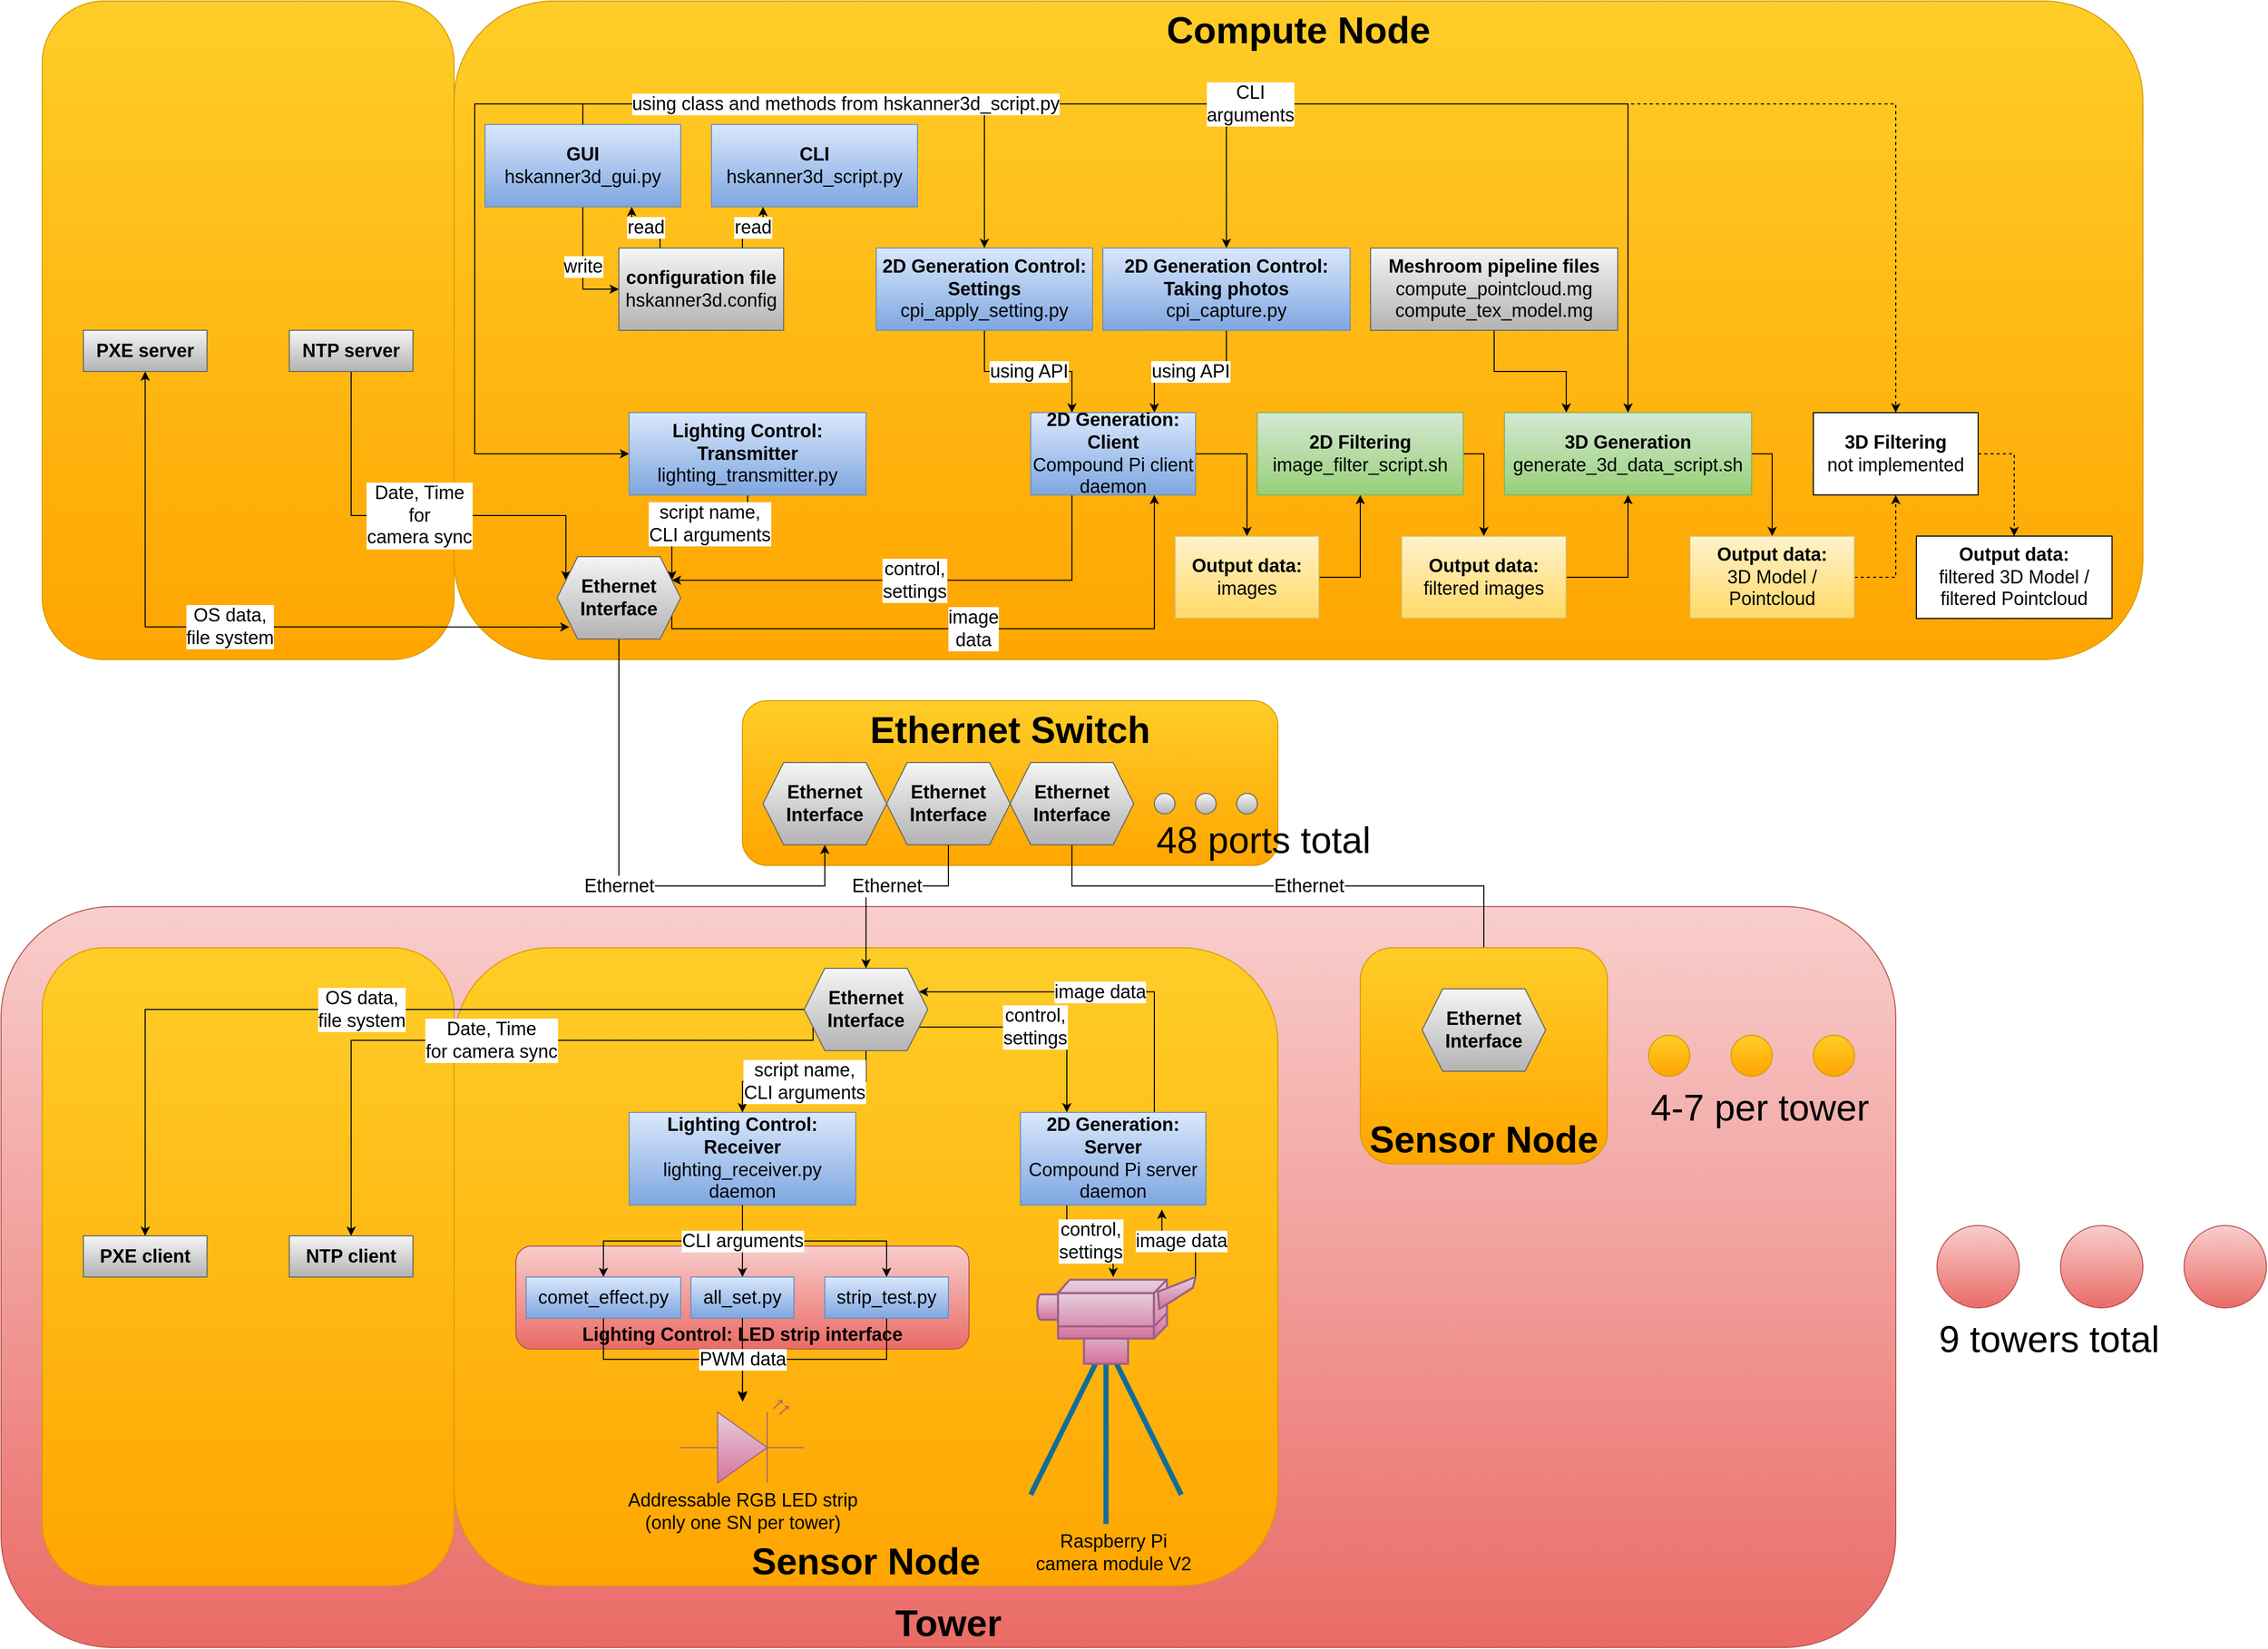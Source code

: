<mxfile version="13.10.0" type="device"><diagram id="JzIW94aaz3mFgfdqzQMn" name="Page-1"><mxGraphModel dx="3788" dy="1438" grid="1" gridSize="10" guides="1" tooltips="1" connect="1" arrows="1" fold="1" page="0" pageScale="1" pageWidth="850" pageHeight="1100" math="0" shadow="0"><root><mxCell id="0"/><mxCell id="1" parent="0"/><mxCell id="EYCyy9DcSqVqRDg19FtZ-127" value="&lt;font style=&quot;font-size: 36px&quot;&gt;Tower&lt;/font&gt;" style="rounded=1;whiteSpace=wrap;html=1;fontSize=18;align=center;gradientColor=#ea6b66;fillColor=#f8cecc;strokeColor=#b85450;verticalAlign=bottom;fontStyle=1" vertex="1" parent="1"><mxGeometry x="-320" y="1280" width="1840" height="720" as="geometry"/></mxCell><mxCell id="EYCyy9DcSqVqRDg19FtZ-89" value="" style="rounded=1;whiteSpace=wrap;html=1;fontSize=18;align=center;gradientColor=#ffa500;fillColor=#ffcd28;strokeColor=#d79b00;" vertex="1" parent="1"><mxGeometry x="-280" y="1320" width="400" height="620" as="geometry"/></mxCell><mxCell id="EYCyy9DcSqVqRDg19FtZ-27" value="&lt;div style=&quot;font-size: 36px&quot;&gt;&lt;font style=&quot;font-size: 36px&quot;&gt;&lt;b&gt;Sensor Node&lt;/b&gt;&lt;br&gt;&lt;/font&gt;&lt;/div&gt;" style="rounded=1;whiteSpace=wrap;html=1;align=center;gradientColor=#ffa500;fillColor=#ffcd28;strokeColor=#d79b00;verticalAlign=bottom;fontSize=18;" vertex="1" parent="1"><mxGeometry x="120" y="1320" width="800" height="620" as="geometry"/></mxCell><mxCell id="EYCyy9DcSqVqRDg19FtZ-68" value="&lt;b style=&quot;font-size: 18px&quot;&gt;Lighting Control: LED strip interface &lt;br style=&quot;font-size: 18px&quot;&gt;&lt;/b&gt;" style="rounded=1;whiteSpace=wrap;html=1;fontSize=18;align=center;gradientColor=#ea6b66;fillColor=#f8cecc;strokeColor=#b85450;verticalAlign=bottom;" vertex="1" parent="1"><mxGeometry x="180" y="1610" width="440" height="100" as="geometry"/></mxCell><mxCell id="EYCyy9DcSqVqRDg19FtZ-69" style="edgeStyle=orthogonalEdgeStyle;rounded=0;orthogonalLoop=1;jettySize=auto;html=1;exitX=0.5;exitY=1;exitDx=0;exitDy=0;fontSize=18;" edge="1" parent="1" source="EYCyy9DcSqVqRDg19FtZ-9" target="EYCyy9DcSqVqRDg19FtZ-11"><mxGeometry relative="1" as="geometry"/></mxCell><mxCell id="EYCyy9DcSqVqRDg19FtZ-71" value="" style="edgeStyle=orthogonalEdgeStyle;rounded=0;orthogonalLoop=1;jettySize=auto;html=1;exitX=0.5;exitY=1;exitDx=0;exitDy=0;entryX=0.5;entryY=0;entryDx=0;entryDy=0;fontSize=18;" edge="1" parent="1" source="EYCyy9DcSqVqRDg19FtZ-9" target="EYCyy9DcSqVqRDg19FtZ-12"><mxGeometry relative="1" as="geometry"/></mxCell><mxCell id="EYCyy9DcSqVqRDg19FtZ-9" value="&lt;div style=&quot;font-size: 18px;&quot;&gt;&lt;b style=&quot;font-size: 18px;&quot;&gt;Lighting Control: Receiver&lt;br style=&quot;font-size: 18px;&quot;&gt;&lt;/b&gt;&lt;/div&gt;&lt;div style=&quot;font-size: 18px;&quot;&gt;lighting_receiver.py&lt;br style=&quot;font-size: 18px;&quot;&gt;daemon&lt;br style=&quot;font-size: 18px;&quot;&gt;&lt;/div&gt;" style="rounded=0;whiteSpace=wrap;html=1;align=center;gradientColor=#7ea6e0;fillColor=#dae8fc;strokeColor=#6c8ebf;fontSize=18;" vertex="1" parent="1"><mxGeometry x="290" y="1480" width="220" height="90" as="geometry"/></mxCell><mxCell id="EYCyy9DcSqVqRDg19FtZ-10" value="all_set.py" style="rounded=0;whiteSpace=wrap;html=1;align=center;gradientColor=#7ea6e0;fillColor=#dae8fc;strokeColor=#6c8ebf;fontSize=18;" vertex="1" parent="1"><mxGeometry x="350" y="1640" width="100" height="40" as="geometry"/></mxCell><mxCell id="EYCyy9DcSqVqRDg19FtZ-77" style="edgeStyle=orthogonalEdgeStyle;rounded=0;orthogonalLoop=1;jettySize=auto;html=1;exitX=0.5;exitY=1;exitDx=0;exitDy=0;fontSize=18;" edge="1" parent="1" source="EYCyy9DcSqVqRDg19FtZ-11" target="EYCyy9DcSqVqRDg19FtZ-15"><mxGeometry relative="1" as="geometry"/></mxCell><mxCell id="EYCyy9DcSqVqRDg19FtZ-11" value="comet_effect.py" style="rounded=0;whiteSpace=wrap;html=1;align=center;gradientColor=#7ea6e0;fillColor=#dae8fc;strokeColor=#6c8ebf;fontSize=18;" vertex="1" parent="1"><mxGeometry x="190" y="1640" width="150" height="40" as="geometry"/></mxCell><mxCell id="EYCyy9DcSqVqRDg19FtZ-80" style="edgeStyle=orthogonalEdgeStyle;rounded=0;orthogonalLoop=1;jettySize=auto;html=1;exitX=0.5;exitY=1;exitDx=0;exitDy=0;entryX=0.501;entryY=0.015;entryDx=0;entryDy=0;entryPerimeter=0;fontSize=18;" edge="1" parent="1" source="EYCyy9DcSqVqRDg19FtZ-12" target="EYCyy9DcSqVqRDg19FtZ-15"><mxGeometry relative="1" as="geometry"/></mxCell><mxCell id="EYCyy9DcSqVqRDg19FtZ-12" value="strip_test.py" style="rounded=0;whiteSpace=wrap;html=1;align=center;gradientColor=#7ea6e0;fillColor=#dae8fc;strokeColor=#6c8ebf;fontSize=18;" vertex="1" parent="1"><mxGeometry x="480" y="1640" width="120" height="40" as="geometry"/></mxCell><mxCell id="EYCyy9DcSqVqRDg19FtZ-15" value="&lt;div style=&quot;font-size: 18px;&quot;&gt;Addressable RGB LED strip&lt;/div&gt;&lt;div style=&quot;font-size: 18px;&quot;&gt;(only one SN per tower)&lt;br style=&quot;font-size: 18px;&quot;&gt;&lt;/div&gt;" style="verticalLabelPosition=bottom;shadow=0;dashed=0;align=center;html=1;verticalAlign=top;shape=mxgraph.electrical.opto_electronics.led_2;pointerEvents=1;gradientColor=#d5739d;fillColor=#e6d0de;strokeColor=#996185;fontSize=18;" vertex="1" parent="1"><mxGeometry x="340" y="1760" width="120" height="80" as="geometry"/></mxCell><mxCell id="EYCyy9DcSqVqRDg19FtZ-64" value="&lt;div style=&quot;font-size: 18px;&quot;&gt;control,&lt;/div&gt;&lt;div style=&quot;font-size: 18px;&quot;&gt;settings&lt;br style=&quot;font-size: 18px;&quot;&gt;&lt;/div&gt;" style="edgeStyle=orthogonalEdgeStyle;rounded=0;orthogonalLoop=1;jettySize=auto;html=1;exitX=0.25;exitY=1;exitDx=0;exitDy=0;fontSize=18;" edge="1" parent="1" source="EYCyy9DcSqVqRDg19FtZ-16" target="EYCyy9DcSqVqRDg19FtZ-17"><mxGeometry relative="1" as="geometry"/></mxCell><mxCell id="EYCyy9DcSqVqRDg19FtZ-119" value="image data" style="edgeStyle=orthogonalEdgeStyle;rounded=0;orthogonalLoop=1;jettySize=auto;html=1;exitX=0.75;exitY=0;exitDx=0;exitDy=0;entryX=1;entryY=0.25;entryDx=0;entryDy=0;startArrow=none;startFill=0;fontSize=18;" edge="1" parent="1" source="EYCyy9DcSqVqRDg19FtZ-16" target="EYCyy9DcSqVqRDg19FtZ-105"><mxGeometry relative="1" as="geometry"><Array as="points"><mxPoint x="800" y="1363"/></Array></mxGeometry></mxCell><mxCell id="EYCyy9DcSqVqRDg19FtZ-16" value="&lt;div style=&quot;font-size: 18px;&quot;&gt;&lt;b style=&quot;font-size: 18px;&quot;&gt;2D Generation: Server&lt;/b&gt;&lt;br style=&quot;font-size: 18px;&quot;&gt;&lt;/div&gt;&lt;div style=&quot;font-size: 18px;&quot;&gt;Compound Pi server daemon&lt;br style=&quot;font-size: 18px;&quot;&gt;&lt;b style=&quot;font-size: 18px;&quot;&gt;&lt;/b&gt;&lt;/div&gt;" style="rounded=0;whiteSpace=wrap;html=1;align=center;gradientColor=#7ea6e0;fillColor=#dae8fc;strokeColor=#6c8ebf;fontSize=18;" vertex="1" parent="1"><mxGeometry x="670" y="1480" width="180" height="90" as="geometry"/></mxCell><mxCell id="EYCyy9DcSqVqRDg19FtZ-63" value="image data" style="edgeStyle=orthogonalEdgeStyle;rounded=0;orthogonalLoop=1;jettySize=auto;html=1;exitX=1;exitY=0;exitDx=0;exitDy=0;exitPerimeter=0;entryX=0.763;entryY=1.05;entryDx=0;entryDy=0;entryPerimeter=0;fontSize=18;" edge="1" parent="1" source="EYCyy9DcSqVqRDg19FtZ-17" target="EYCyy9DcSqVqRDg19FtZ-16"><mxGeometry relative="1" as="geometry"/></mxCell><mxCell id="EYCyy9DcSqVqRDg19FtZ-17" value="&lt;div style=&quot;font-size: 18px;&quot;&gt;Raspberry Pi&lt;/div&gt;&lt;div style=&quot;font-size: 18px;&quot;&gt; camera module V2&lt;/div&gt;" style="shape=mxgraph.cisco.computers_and_peripherals.video_camera;html=1;pointerEvents=1;dashed=0;fillColor=#e6d0de;strokeColor=#996185;strokeWidth=2;verticalLabelPosition=bottom;verticalAlign=top;align=center;outlineConnect=0;gradientColor=#d5739d;fontSize=18;" vertex="1" parent="1"><mxGeometry x="680" y="1640" width="160" height="240" as="geometry"/></mxCell><mxCell id="EYCyy9DcSqVqRDg19FtZ-70" value="CLI arguments" style="edgeStyle=orthogonalEdgeStyle;rounded=0;orthogonalLoop=1;jettySize=auto;html=1;exitX=0.5;exitY=1;exitDx=0;exitDy=0;entryX=0.5;entryY=0;entryDx=0;entryDy=0;fontSize=18;" edge="1" parent="1" source="EYCyy9DcSqVqRDg19FtZ-9" target="EYCyy9DcSqVqRDg19FtZ-10"><mxGeometry relative="1" as="geometry"/></mxCell><mxCell id="EYCyy9DcSqVqRDg19FtZ-82" value="&lt;b style=&quot;font-size: 18px;&quot;&gt;NTP client&lt;br style=&quot;font-size: 18px;&quot;&gt;&lt;/b&gt;" style="rounded=0;whiteSpace=wrap;html=1;fontSize=18;align=center;gradientColor=#b3b3b3;fillColor=#f5f5f5;strokeColor=#666666;" vertex="1" parent="1"><mxGeometry x="-40" y="1600" width="120" height="40" as="geometry"/></mxCell><mxCell id="EYCyy9DcSqVqRDg19FtZ-84" value="&lt;b style=&quot;font-size: 18px;&quot;&gt;PXE client&lt;br style=&quot;font-size: 18px;&quot;&gt;&lt;/b&gt;" style="rounded=0;whiteSpace=wrap;html=1;fontSize=18;align=center;gradientColor=#b3b3b3;fillColor=#f5f5f5;strokeColor=#666666;" vertex="1" parent="1"><mxGeometry x="-240" y="1600" width="120" height="40" as="geometry"/></mxCell><mxCell id="EYCyy9DcSqVqRDg19FtZ-115" value="&lt;div style=&quot;font-size: 18px;&quot;&gt;Date, Time&lt;/div&gt;&lt;div style=&quot;font-size: 18px;&quot;&gt;for camera sync&lt;br style=&quot;font-size: 18px;&quot;&gt;&lt;/div&gt;" style="edgeStyle=orthogonalEdgeStyle;rounded=0;orthogonalLoop=1;jettySize=auto;html=1;exitX=0;exitY=0.75;exitDx=0;exitDy=0;entryX=0.5;entryY=0;entryDx=0;entryDy=0;startArrow=none;startFill=0;fontSize=18;" edge="1" parent="1" source="EYCyy9DcSqVqRDg19FtZ-105" target="EYCyy9DcSqVqRDg19FtZ-82"><mxGeometry relative="1" as="geometry"><Array as="points"><mxPoint x="469" y="1410"/><mxPoint x="20" y="1410"/></Array></mxGeometry></mxCell><mxCell id="EYCyy9DcSqVqRDg19FtZ-116" value="&lt;div style=&quot;font-size: 18px;&quot;&gt;script name, &lt;br style=&quot;font-size: 18px;&quot;&gt;&lt;/div&gt;&lt;div style=&quot;font-size: 18px;&quot;&gt;CLI arguments&lt;/div&gt;" style="edgeStyle=orthogonalEdgeStyle;rounded=0;orthogonalLoop=1;jettySize=auto;html=1;exitX=0.5;exitY=1;exitDx=0;exitDy=0;entryX=0.5;entryY=0;entryDx=0;entryDy=0;startArrow=none;startFill=0;fontSize=18;" edge="1" parent="1" source="EYCyy9DcSqVqRDg19FtZ-105" target="EYCyy9DcSqVqRDg19FtZ-9"><mxGeometry relative="1" as="geometry"/></mxCell><mxCell id="EYCyy9DcSqVqRDg19FtZ-118" value="&lt;div style=&quot;font-size: 18px;&quot;&gt;control,&lt;/div&gt;&lt;div style=&quot;font-size: 18px;&quot;&gt;settings&lt;br style=&quot;font-size: 18px;&quot;&gt;&lt;/div&gt;" style="edgeStyle=orthogonalEdgeStyle;rounded=0;orthogonalLoop=1;jettySize=auto;html=1;exitX=1;exitY=0.75;exitDx=0;exitDy=0;entryX=0.25;entryY=0;entryDx=0;entryDy=0;startArrow=none;startFill=0;fontSize=18;" edge="1" parent="1" source="EYCyy9DcSqVqRDg19FtZ-105" target="EYCyy9DcSqVqRDg19FtZ-16"><mxGeometry relative="1" as="geometry"/></mxCell><mxCell id="EYCyy9DcSqVqRDg19FtZ-105" value="&lt;div style=&quot;font-size: 18px;&quot;&gt;&lt;b style=&quot;font-size: 18px;&quot;&gt;Ethernet&lt;/b&gt;&lt;/div&gt;&lt;div style=&quot;font-size: 18px;&quot;&gt;&lt;b style=&quot;font-size: 18px;&quot;&gt;Interface&lt;br style=&quot;font-size: 18px;&quot;&gt;&lt;/b&gt;&lt;/div&gt;" style="shape=hexagon;perimeter=hexagonPerimeter2;whiteSpace=wrap;html=1;fixedSize=1;fontSize=18;align=center;gradientColor=#b3b3b3;fillColor=#f5f5f5;strokeColor=#666666;" vertex="1" parent="1"><mxGeometry x="460" y="1340" width="120" height="80" as="geometry"/></mxCell><mxCell id="EYCyy9DcSqVqRDg19FtZ-98" value="&lt;font style=&quot;font-size: 36px&quot;&gt;&lt;b&gt;&lt;font style=&quot;font-size: 36px&quot;&gt;Ethernet Switch&lt;/font&gt;&lt;/b&gt;&lt;/font&gt;" style="rounded=1;whiteSpace=wrap;html=1;fontSize=18;align=center;gradientColor=#ffa500;fillColor=#ffcd28;strokeColor=#d79b00;verticalAlign=top;" vertex="1" parent="1"><mxGeometry x="400" y="1080" width="520" height="160" as="geometry"/></mxCell><mxCell id="EYCyy9DcSqVqRDg19FtZ-107" value="Ethernet" style="edgeStyle=orthogonalEdgeStyle;rounded=0;orthogonalLoop=1;jettySize=auto;html=1;exitX=0.5;exitY=1;exitDx=0;exitDy=0;entryX=0.5;entryY=0;entryDx=0;entryDy=0;startArrow=none;startFill=0;fontSize=18;" edge="1" parent="1" source="EYCyy9DcSqVqRDg19FtZ-112" target="EYCyy9DcSqVqRDg19FtZ-105"><mxGeometry relative="1" as="geometry"><mxPoint x="480" y="1230" as="sourcePoint"/><Array as="points"><mxPoint x="600" y="1260"/><mxPoint x="520" y="1260"/></Array></mxGeometry></mxCell><mxCell id="EYCyy9DcSqVqRDg19FtZ-126" value="Ethernet" style="edgeStyle=orthogonalEdgeStyle;rounded=0;orthogonalLoop=1;jettySize=auto;html=1;exitX=0.5;exitY=1;exitDx=0;exitDy=0;entryX=0.5;entryY=0;entryDx=0;entryDy=0;startArrow=none;startFill=0;fontSize=18;" edge="1" parent="1" source="EYCyy9DcSqVqRDg19FtZ-101" target="EYCyy9DcSqVqRDg19FtZ-110"><mxGeometry relative="1" as="geometry"><Array as="points"><mxPoint x="720" y="1260"/><mxPoint x="1120" y="1260"/></Array></mxGeometry></mxCell><mxCell id="EYCyy9DcSqVqRDg19FtZ-101" value="&lt;div style=&quot;font-size: 18px;&quot;&gt;&lt;b style=&quot;font-size: 18px;&quot;&gt;Ethernet&lt;/b&gt;&lt;/div&gt;&lt;div style=&quot;font-size: 18px;&quot;&gt;&lt;b style=&quot;font-size: 18px;&quot;&gt;Interface&lt;br style=&quot;font-size: 18px;&quot;&gt;&lt;/b&gt;&lt;/div&gt;" style="shape=hexagon;perimeter=hexagonPerimeter2;whiteSpace=wrap;html=1;fixedSize=1;fontSize=18;align=center;gradientColor=#b3b3b3;fillColor=#f5f5f5;strokeColor=#666666;" vertex="1" parent="1"><mxGeometry x="660" y="1140" width="120" height="80" as="geometry"/></mxCell><mxCell id="EYCyy9DcSqVqRDg19FtZ-102" value="" style="ellipse;whiteSpace=wrap;html=1;aspect=fixed;fontSize=18;align=center;gradientColor=#b3b3b3;fillColor=#f5f5f5;strokeColor=#666666;" vertex="1" parent="1"><mxGeometry x="800" y="1170" width="20" height="20" as="geometry"/></mxCell><mxCell id="EYCyy9DcSqVqRDg19FtZ-103" value="" style="ellipse;whiteSpace=wrap;html=1;aspect=fixed;fontSize=18;align=center;gradientColor=#b3b3b3;fillColor=#f5f5f5;strokeColor=#666666;" vertex="1" parent="1"><mxGeometry x="840" y="1170" width="20" height="20" as="geometry"/></mxCell><mxCell id="EYCyy9DcSqVqRDg19FtZ-104" value="" style="ellipse;whiteSpace=wrap;html=1;aspect=fixed;fontSize=18;align=center;gradientColor=#b3b3b3;fillColor=#f5f5f5;strokeColor=#666666;" vertex="1" parent="1"><mxGeometry x="880" y="1170" width="20" height="20" as="geometry"/></mxCell><mxCell id="EYCyy9DcSqVqRDg19FtZ-85" value="" style="rounded=1;whiteSpace=wrap;html=1;fontSize=18;align=center;gradientColor=#ffa500;fillColor=#ffcd28;strokeColor=#d79b00;" vertex="1" parent="1"><mxGeometry x="-280" y="400" width="400" height="640" as="geometry"/></mxCell><mxCell id="EYCyy9DcSqVqRDg19FtZ-39" style="edgeStyle=orthogonalEdgeStyle;rounded=0;orthogonalLoop=1;jettySize=auto;html=1;exitX=0.5;exitY=0;exitDx=0;exitDy=0;entryX=0.5;entryY=0;entryDx=0;entryDy=0;fontSize=18;" edge="1" parent="1" source="EYCyy9DcSqVqRDg19FtZ-1" target="EYCyy9DcSqVqRDg19FtZ-7"><mxGeometry relative="1" as="geometry"/></mxCell><mxCell id="DxDbpXJTvz2FbYwUVrKw-1" value="&lt;font style=&quot;font-size: 36px&quot;&gt;Compute Node&lt;/font&gt;" style="rounded=1;whiteSpace=wrap;html=1;align=center;verticalAlign=top;fillColor=#ffcd28;strokeColor=#d79b00;gradientColor=#ffa500;fontSize=18;fontStyle=1" vertex="1" parent="1"><mxGeometry x="120" y="400" width="1640" height="640" as="geometry"/></mxCell><mxCell id="EYCyy9DcSqVqRDg19FtZ-29" value="write" style="edgeStyle=orthogonalEdgeStyle;rounded=0;orthogonalLoop=1;jettySize=auto;html=1;exitX=0.5;exitY=1;exitDx=0;exitDy=0;entryX=0;entryY=0.5;entryDx=0;entryDy=0;fontSize=18;" edge="1" parent="1" source="EYCyy9DcSqVqRDg19FtZ-1" target="EYCyy9DcSqVqRDg19FtZ-3"><mxGeometry relative="1" as="geometry"/></mxCell><mxCell id="EYCyy9DcSqVqRDg19FtZ-42" style="edgeStyle=orthogonalEdgeStyle;rounded=0;orthogonalLoop=1;jettySize=auto;html=1;exitX=0.5;exitY=0;exitDx=0;exitDy=0;entryX=0.5;entryY=0;entryDx=0;entryDy=0;fontSize=18;dashed=1;" edge="1" parent="1" source="EYCyy9DcSqVqRDg19FtZ-1" target="EYCyy9DcSqVqRDg19FtZ-22"><mxGeometry relative="1" as="geometry"/></mxCell><mxCell id="EYCyy9DcSqVqRDg19FtZ-72" style="edgeStyle=orthogonalEdgeStyle;rounded=0;orthogonalLoop=1;jettySize=auto;html=1;exitX=0.5;exitY=0;exitDx=0;exitDy=0;entryX=0;entryY=0.5;entryDx=0;entryDy=0;fontSize=18;" edge="1" parent="1" source="EYCyy9DcSqVqRDg19FtZ-1" target="EYCyy9DcSqVqRDg19FtZ-5"><mxGeometry relative="1" as="geometry"><Array as="points"><mxPoint x="245" y="500"/><mxPoint x="140" y="500"/><mxPoint x="140" y="840"/></Array></mxGeometry></mxCell><mxCell id="EYCyy9DcSqVqRDg19FtZ-1" value="&lt;div style=&quot;font-size: 18px;&quot;&gt;&lt;b style=&quot;font-size: 18px;&quot;&gt;GUI&lt;/b&gt;&lt;/div&gt;&lt;div style=&quot;font-size: 18px;&quot;&gt;hskanner3d_gui.py&lt;br style=&quot;font-size: 18px;&quot;&gt;&lt;/div&gt;" style="rounded=0;whiteSpace=wrap;html=1;align=center;fillColor=#dae8fc;strokeColor=#6c8ebf;gradientColor=#7ea6e0;fontSize=18;" vertex="1" parent="1"><mxGeometry x="150" y="520" width="190" height="80" as="geometry"/></mxCell><mxCell id="EYCyy9DcSqVqRDg19FtZ-2" value="&lt;div style=&quot;font-size: 18px;&quot;&gt;&lt;b style=&quot;font-size: 18px;&quot;&gt;CLI&lt;/b&gt;&lt;/div&gt;hskanner3d_script.py" style="rounded=0;whiteSpace=wrap;html=1;align=center;fillColor=#dae8fc;strokeColor=#6c8ebf;gradientColor=#7ea6e0;fontSize=18;" vertex="1" parent="1"><mxGeometry x="370" y="520" width="200" height="80" as="geometry"/></mxCell><mxCell id="EYCyy9DcSqVqRDg19FtZ-33" value="read" style="edgeStyle=orthogonalEdgeStyle;rounded=0;orthogonalLoop=1;jettySize=auto;html=1;exitX=0.25;exitY=0;exitDx=0;exitDy=0;entryX=0.75;entryY=1;entryDx=0;entryDy=0;fontSize=18;" edge="1" parent="1" source="EYCyy9DcSqVqRDg19FtZ-3" target="EYCyy9DcSqVqRDg19FtZ-1"><mxGeometry relative="1" as="geometry"/></mxCell><mxCell id="EYCyy9DcSqVqRDg19FtZ-34" value="read" style="edgeStyle=orthogonalEdgeStyle;rounded=0;orthogonalLoop=1;jettySize=auto;html=1;exitX=0.75;exitY=0;exitDx=0;exitDy=0;entryX=0.25;entryY=1;entryDx=0;entryDy=0;fontSize=18;" edge="1" parent="1" source="EYCyy9DcSqVqRDg19FtZ-3" target="EYCyy9DcSqVqRDg19FtZ-2"><mxGeometry relative="1" as="geometry"/></mxCell><mxCell id="EYCyy9DcSqVqRDg19FtZ-3" value="&lt;div style=&quot;font-size: 18px;&quot;&gt;&lt;b style=&quot;font-size: 18px;&quot;&gt;configuration file&lt;/b&gt;&lt;/div&gt;&lt;div style=&quot;font-size: 18px;&quot;&gt;hskanner3d.config&lt;br style=&quot;font-size: 18px;&quot;&gt;&lt;/div&gt;" style="rounded=0;whiteSpace=wrap;html=1;align=center;fillColor=#f5f5f5;strokeColor=#666666;gradientColor=#b3b3b3;fontSize=18;" vertex="1" parent="1"><mxGeometry x="280" y="640" width="160" height="80" as="geometry"/></mxCell><mxCell id="EYCyy9DcSqVqRDg19FtZ-73" style="edgeStyle=orthogonalEdgeStyle;rounded=0;orthogonalLoop=1;jettySize=auto;html=1;exitX=0.5;exitY=1;exitDx=0;exitDy=0;entryX=1;entryY=0.25;entryDx=0;entryDy=0;fontSize=18;" edge="1" parent="1" source="EYCyy9DcSqVqRDg19FtZ-5" target="EYCyy9DcSqVqRDg19FtZ-97"><mxGeometry relative="1" as="geometry"/></mxCell><mxCell id="EYCyy9DcSqVqRDg19FtZ-74" value="&lt;div style=&quot;font-size: 18px;&quot;&gt;script name,&lt;/div&gt;&lt;div style=&quot;font-size: 18px;&quot;&gt;CLI arguments&lt;br style=&quot;font-size: 18px;&quot;&gt;&lt;/div&gt;" style="edgeLabel;html=1;align=center;verticalAlign=middle;resizable=0;points=[];fontSize=18;" vertex="1" connectable="0" parent="EYCyy9DcSqVqRDg19FtZ-73"><mxGeometry x="-0.136" y="-2" relative="1" as="geometry"><mxPoint as="offset"/></mxGeometry></mxCell><mxCell id="EYCyy9DcSqVqRDg19FtZ-5" value="&lt;div style=&quot;font-size: 18px;&quot;&gt;&lt;b style=&quot;font-size: 18px;&quot;&gt;Lighting Control: Transmitter&lt;br style=&quot;font-size: 18px;&quot;&gt;&lt;/b&gt;&lt;/div&gt;&lt;div style=&quot;font-size: 18px;&quot;&gt;lighting_transmitter.py&lt;br style=&quot;font-size: 18px;&quot;&gt;&lt;b style=&quot;font-size: 18px;&quot;&gt;&lt;/b&gt;&lt;/div&gt;" style="rounded=0;whiteSpace=wrap;html=1;align=center;gradientColor=#7ea6e0;fillColor=#dae8fc;strokeColor=#6c8ebf;fontSize=18;" vertex="1" parent="1"><mxGeometry x="290" y="800" width="230" height="80" as="geometry"/></mxCell><mxCell id="EYCyy9DcSqVqRDg19FtZ-44" value="using API" style="edgeStyle=orthogonalEdgeStyle;rounded=0;orthogonalLoop=1;jettySize=auto;html=1;exitX=0.5;exitY=1;exitDx=0;exitDy=0;entryX=0.25;entryY=0;entryDx=0;entryDy=0;fontSize=18;" edge="1" parent="1" source="EYCyy9DcSqVqRDg19FtZ-6" target="EYCyy9DcSqVqRDg19FtZ-8"><mxGeometry relative="1" as="geometry"/></mxCell><mxCell id="EYCyy9DcSqVqRDg19FtZ-6" value="&lt;div style=&quot;font-size: 18px;&quot;&gt;&lt;b style=&quot;font-size: 18px;&quot;&gt;2D Generation Control: Settings&lt;/b&gt;&lt;/div&gt;cpi_apply_setting.py" style="rounded=0;whiteSpace=wrap;html=1;align=center;gradientColor=#7ea6e0;fillColor=#dae8fc;strokeColor=#6c8ebf;fontSize=18;" vertex="1" parent="1"><mxGeometry x="530" y="640" width="210" height="80" as="geometry"/></mxCell><mxCell id="EYCyy9DcSqVqRDg19FtZ-45" value="using API" style="edgeStyle=orthogonalEdgeStyle;rounded=0;orthogonalLoop=1;jettySize=auto;html=1;exitX=0.5;exitY=1;exitDx=0;exitDy=0;entryX=0.75;entryY=0;entryDx=0;entryDy=0;fontSize=18;" edge="1" parent="1" source="EYCyy9DcSqVqRDg19FtZ-7" target="EYCyy9DcSqVqRDg19FtZ-8"><mxGeometry relative="1" as="geometry"/></mxCell><mxCell id="EYCyy9DcSqVqRDg19FtZ-7" value="&lt;div style=&quot;font-size: 18px;&quot;&gt;&lt;b style=&quot;font-size: 18px;&quot;&gt;2D Generation Control:&lt;/b&gt;&lt;/div&gt;&lt;div style=&quot;font-size: 18px;&quot;&gt;&lt;b style=&quot;font-size: 18px;&quot;&gt;Taking photos&lt;/b&gt;&lt;/div&gt;&lt;div style=&quot;font-size: 18px;&quot;&gt;cpi_capture.py&lt;br style=&quot;font-size: 18px;&quot;&gt;&lt;/div&gt;" style="rounded=0;whiteSpace=wrap;html=1;align=center;gradientColor=#7ea6e0;fillColor=#dae8fc;strokeColor=#6c8ebf;fontSize=18;" vertex="1" parent="1"><mxGeometry x="750" y="640" width="240" height="80" as="geometry"/></mxCell><mxCell id="EYCyy9DcSqVqRDg19FtZ-46" value="&lt;div style=&quot;font-size: 18px;&quot;&gt;control,&lt;/div&gt;&lt;div style=&quot;font-size: 18px;&quot;&gt;settings&lt;br style=&quot;font-size: 18px;&quot;&gt;&lt;/div&gt;" style="edgeStyle=orthogonalEdgeStyle;rounded=0;orthogonalLoop=1;jettySize=auto;html=1;exitX=0.25;exitY=1;exitDx=0;exitDy=0;entryX=1;entryY=0.25;entryDx=0;entryDy=0;fontSize=18;" edge="1" parent="1" source="EYCyy9DcSqVqRDg19FtZ-8" target="EYCyy9DcSqVqRDg19FtZ-97"><mxGeometry relative="1" as="geometry"><Array as="points"><mxPoint x="720" y="963"/></Array></mxGeometry></mxCell><mxCell id="EYCyy9DcSqVqRDg19FtZ-49" style="edgeStyle=orthogonalEdgeStyle;rounded=0;orthogonalLoop=1;jettySize=auto;html=1;exitX=1;exitY=0.5;exitDx=0;exitDy=0;entryX=0.5;entryY=0;entryDx=0;entryDy=0;fontSize=18;" edge="1" parent="1" source="EYCyy9DcSqVqRDg19FtZ-8" target="EYCyy9DcSqVqRDg19FtZ-23"><mxGeometry relative="1" as="geometry"/></mxCell><mxCell id="EYCyy9DcSqVqRDg19FtZ-8" value="&lt;div style=&quot;font-size: 18px;&quot;&gt;&lt;b style=&quot;font-size: 18px;&quot;&gt;2D Generation: Client&lt;/b&gt;&lt;/div&gt;&lt;div style=&quot;font-size: 18px;&quot;&gt;Compound Pi client daemon&lt;br style=&quot;font-size: 18px;&quot;&gt;&lt;b style=&quot;font-size: 18px;&quot;&gt;&lt;/b&gt;&lt;/div&gt;" style="rounded=0;whiteSpace=wrap;html=1;align=center;gradientColor=#7ea6e0;fillColor=#dae8fc;strokeColor=#6c8ebf;fontSize=18;" vertex="1" parent="1"><mxGeometry x="680" y="800" width="160" height="80" as="geometry"/></mxCell><mxCell id="EYCyy9DcSqVqRDg19FtZ-51" style="edgeStyle=orthogonalEdgeStyle;rounded=0;orthogonalLoop=1;jettySize=auto;html=1;exitX=1;exitY=0.5;exitDx=0;exitDy=0;entryX=0.5;entryY=0;entryDx=0;entryDy=0;fontSize=18;" edge="1" parent="1" source="EYCyy9DcSqVqRDg19FtZ-19" target="EYCyy9DcSqVqRDg19FtZ-24"><mxGeometry relative="1" as="geometry"/></mxCell><mxCell id="EYCyy9DcSqVqRDg19FtZ-19" value="&lt;div style=&quot;font-size: 18px;&quot;&gt;&lt;b style=&quot;font-size: 18px;&quot;&gt;2D Filtering&lt;/b&gt;&lt;/div&gt;&lt;div style=&quot;font-size: 18px;&quot;&gt;image_filter_script.sh&lt;br style=&quot;font-size: 18px;&quot;&gt;&lt;/div&gt;" style="rounded=0;whiteSpace=wrap;html=1;align=center;gradientColor=#97d077;fillColor=#d5e8d4;strokeColor=#82b366;fontSize=18;" vertex="1" parent="1"><mxGeometry x="900" y="800" width="200" height="80" as="geometry"/></mxCell><mxCell id="EYCyy9DcSqVqRDg19FtZ-53" style="edgeStyle=orthogonalEdgeStyle;rounded=0;orthogonalLoop=1;jettySize=auto;html=1;exitX=1;exitY=0.5;exitDx=0;exitDy=0;entryX=0.5;entryY=0;entryDx=0;entryDy=0;fontSize=18;" edge="1" parent="1" source="EYCyy9DcSqVqRDg19FtZ-20" target="EYCyy9DcSqVqRDg19FtZ-25"><mxGeometry relative="1" as="geometry"/></mxCell><mxCell id="EYCyy9DcSqVqRDg19FtZ-20" value="&lt;div style=&quot;font-size: 18px;&quot;&gt;&lt;b style=&quot;font-size: 18px;&quot;&gt;3D Generation&lt;/b&gt;&lt;/div&gt;&lt;b style=&quot;font-size: 18px;&quot;&gt;&lt;/b&gt;generate_3d_data_script.sh" style="rounded=0;whiteSpace=wrap;html=1;align=center;gradientColor=#97d077;fillColor=#d5e8d4;strokeColor=#82b366;fontSize=18;" vertex="1" parent="1"><mxGeometry x="1140" y="800" width="240" height="80" as="geometry"/></mxCell><mxCell id="EYCyy9DcSqVqRDg19FtZ-75" style="edgeStyle=orthogonalEdgeStyle;rounded=0;orthogonalLoop=1;jettySize=auto;html=1;exitX=0.5;exitY=1;exitDx=0;exitDy=0;entryX=0.25;entryY=0;entryDx=0;entryDy=0;fontSize=18;" edge="1" parent="1" source="EYCyy9DcSqVqRDg19FtZ-21" target="EYCyy9DcSqVqRDg19FtZ-20"><mxGeometry relative="1" as="geometry"/></mxCell><mxCell id="EYCyy9DcSqVqRDg19FtZ-21" value="&lt;div style=&quot;font-size: 18px;&quot;&gt;&lt;b style=&quot;font-size: 18px;&quot;&gt;Meshroom pipeline files&lt;/b&gt;&lt;/div&gt;&lt;div style=&quot;font-size: 18px;&quot;&gt;compute_pointcloud.mg&lt;/div&gt;&lt;div style=&quot;font-size: 18px;&quot;&gt;compute_tex_model.mg&lt;br style=&quot;font-size: 18px;&quot;&gt;&lt;/div&gt;" style="rounded=0;whiteSpace=wrap;html=1;align=center;gradientColor=#b3b3b3;fillColor=#f5f5f5;strokeColor=#666666;fontSize=18;" vertex="1" parent="1"><mxGeometry x="1010" y="640" width="240" height="80" as="geometry"/></mxCell><mxCell id="EYCyy9DcSqVqRDg19FtZ-56" style="edgeStyle=orthogonalEdgeStyle;rounded=0;orthogonalLoop=1;jettySize=auto;html=1;exitX=1;exitY=0.5;exitDx=0;exitDy=0;entryX=0.5;entryY=0;entryDx=0;entryDy=0;dashed=1;fontSize=18;" edge="1" parent="1" source="EYCyy9DcSqVqRDg19FtZ-22" target="EYCyy9DcSqVqRDg19FtZ-26"><mxGeometry relative="1" as="geometry"/></mxCell><mxCell id="EYCyy9DcSqVqRDg19FtZ-22" value="&lt;div style=&quot;font-size: 18px;&quot;&gt;&lt;b style=&quot;font-size: 18px;&quot;&gt;3D Filtering&lt;/b&gt;&lt;/div&gt;&lt;div style=&quot;font-size: 18px;&quot;&gt;not implemented&lt;br style=&quot;font-size: 18px;&quot;&gt;&lt;/div&gt;" style="rounded=0;whiteSpace=wrap;html=1;align=center;fontSize=18;" vertex="1" parent="1"><mxGeometry x="1440" y="800" width="160" height="80" as="geometry"/></mxCell><mxCell id="EYCyy9DcSqVqRDg19FtZ-50" style="edgeStyle=orthogonalEdgeStyle;rounded=0;orthogonalLoop=1;jettySize=auto;html=1;exitX=1;exitY=0.5;exitDx=0;exitDy=0;entryX=0.5;entryY=1;entryDx=0;entryDy=0;fontSize=18;" edge="1" parent="1" source="EYCyy9DcSqVqRDg19FtZ-23" target="EYCyy9DcSqVqRDg19FtZ-19"><mxGeometry relative="1" as="geometry"/></mxCell><mxCell id="EYCyy9DcSqVqRDg19FtZ-23" value="&lt;div style=&quot;font-size: 18px;&quot;&gt;&lt;b style=&quot;font-size: 18px;&quot;&gt;Output data:&lt;/b&gt;&lt;/div&gt;&lt;div style=&quot;font-size: 18px;&quot;&gt;images&lt;br style=&quot;font-size: 18px;&quot;&gt;&lt;b style=&quot;font-size: 18px;&quot;&gt;&lt;/b&gt;&lt;/div&gt;" style="rounded=0;whiteSpace=wrap;html=1;align=center;gradientColor=#ffd966;fillColor=#fff2cc;strokeColor=#d6b656;fontSize=18;" vertex="1" parent="1"><mxGeometry x="820" y="920" width="140" height="80" as="geometry"/></mxCell><mxCell id="EYCyy9DcSqVqRDg19FtZ-52" style="edgeStyle=orthogonalEdgeStyle;rounded=0;orthogonalLoop=1;jettySize=auto;html=1;exitX=1;exitY=0.5;exitDx=0;exitDy=0;entryX=0.5;entryY=1;entryDx=0;entryDy=0;fontSize=18;" edge="1" parent="1" source="EYCyy9DcSqVqRDg19FtZ-24" target="EYCyy9DcSqVqRDg19FtZ-20"><mxGeometry relative="1" as="geometry"/></mxCell><mxCell id="EYCyy9DcSqVqRDg19FtZ-24" value="&lt;div style=&quot;font-size: 18px;&quot;&gt;&lt;b style=&quot;font-size: 18px;&quot;&gt;Output data:&lt;/b&gt;&lt;/div&gt;&lt;div style=&quot;font-size: 18px;&quot;&gt;filtered images&lt;br style=&quot;font-size: 18px;&quot;&gt;&lt;b style=&quot;font-size: 18px;&quot;&gt;&lt;/b&gt;&lt;/div&gt;" style="rounded=0;whiteSpace=wrap;html=1;align=center;gradientColor=#ffd966;fillColor=#fff2cc;strokeColor=#d6b656;fontSize=18;" vertex="1" parent="1"><mxGeometry x="1040" y="920" width="160" height="80" as="geometry"/></mxCell><mxCell id="EYCyy9DcSqVqRDg19FtZ-54" style="edgeStyle=orthogonalEdgeStyle;rounded=0;orthogonalLoop=1;jettySize=auto;html=1;exitX=1;exitY=0.5;exitDx=0;exitDy=0;entryX=0.5;entryY=1;entryDx=0;entryDy=0;fontSize=18;dashed=1;" edge="1" parent="1" source="EYCyy9DcSqVqRDg19FtZ-25" target="EYCyy9DcSqVqRDg19FtZ-22"><mxGeometry relative="1" as="geometry"/></mxCell><mxCell id="EYCyy9DcSqVqRDg19FtZ-25" value="&lt;div style=&quot;font-size: 18px;&quot;&gt;&lt;b style=&quot;font-size: 18px;&quot;&gt;Output data:&lt;/b&gt;&lt;/div&gt;&lt;div style=&quot;font-size: 18px;&quot;&gt;3D Model /&lt;/div&gt;&lt;div style=&quot;font-size: 18px;&quot;&gt;Pointcloud&lt;br style=&quot;font-size: 18px;&quot;&gt;&lt;b style=&quot;font-size: 18px;&quot;&gt;&lt;/b&gt;&lt;/div&gt;" style="rounded=0;whiteSpace=wrap;html=1;align=center;gradientColor=#ffd966;fillColor=#fff2cc;strokeColor=#d6b656;fontSize=18;" vertex="1" parent="1"><mxGeometry x="1320" y="920" width="160" height="80" as="geometry"/></mxCell><mxCell id="EYCyy9DcSqVqRDg19FtZ-26" value="&lt;div style=&quot;font-size: 18px;&quot;&gt;&lt;b style=&quot;font-size: 18px;&quot;&gt;Output data:&lt;/b&gt;&lt;/div&gt;&lt;div style=&quot;font-size: 18px;&quot;&gt;filtered 3D Model /&lt;/div&gt;&lt;div style=&quot;font-size: 18px;&quot;&gt;filtered Pointcloud&lt;br style=&quot;font-size: 18px;&quot;&gt;&lt;b style=&quot;font-size: 18px;&quot;&gt;&lt;/b&gt;&lt;/div&gt;" style="rounded=0;whiteSpace=wrap;html=1;align=center;fontSize=18;" vertex="1" parent="1"><mxGeometry x="1540" y="920" width="190" height="80" as="geometry"/></mxCell><mxCell id="EYCyy9DcSqVqRDg19FtZ-47" value="&lt;div style=&quot;font-size: 18px;&quot;&gt;image&lt;/div&gt;&lt;div style=&quot;font-size: 18px;&quot;&gt;data&lt;br style=&quot;font-size: 18px;&quot;&gt;&lt;/div&gt;" style="edgeStyle=orthogonalEdgeStyle;rounded=0;orthogonalLoop=1;jettySize=auto;html=1;exitX=1;exitY=0.75;exitDx=0;exitDy=0;entryX=0.75;entryY=1;entryDx=0;entryDy=0;fontSize=18;" edge="1" parent="1" source="EYCyy9DcSqVqRDg19FtZ-97" target="EYCyy9DcSqVqRDg19FtZ-8"><mxGeometry relative="1" as="geometry"><Array as="points"><mxPoint x="331" y="1010"/><mxPoint x="800" y="1010"/></Array></mxGeometry></mxCell><mxCell id="EYCyy9DcSqVqRDg19FtZ-88" value="&lt;div style=&quot;font-size: 18px;&quot;&gt;Date, Time&lt;/div&gt;&lt;div style=&quot;font-size: 18px;&quot;&gt;for&lt;/div&gt;&lt;div style=&quot;font-size: 18px;&quot;&gt;camera sync&lt;br style=&quot;font-size: 18px;&quot;&gt;&lt;/div&gt;" style="edgeStyle=orthogonalEdgeStyle;rounded=0;orthogonalLoop=1;jettySize=auto;html=1;exitX=0.5;exitY=1;exitDx=0;exitDy=0;entryX=0;entryY=0.25;entryDx=0;entryDy=0;startArrow=none;startFill=0;fontSize=18;" edge="1" parent="1" source="EYCyy9DcSqVqRDg19FtZ-76" target="EYCyy9DcSqVqRDg19FtZ-97"><mxGeometry relative="1" as="geometry"><Array as="points"><mxPoint x="20" y="900"/><mxPoint x="229" y="900"/></Array></mxGeometry></mxCell><mxCell id="EYCyy9DcSqVqRDg19FtZ-76" value="&lt;b style=&quot;font-size: 18px;&quot;&gt;NTP server&lt;/b&gt;" style="rounded=0;whiteSpace=wrap;html=1;fontSize=18;align=center;gradientColor=#b3b3b3;fillColor=#f5f5f5;strokeColor=#666666;" vertex="1" parent="1"><mxGeometry x="-40" y="720" width="120" height="40" as="geometry"/></mxCell><mxCell id="EYCyy9DcSqVqRDg19FtZ-87" value="&lt;div style=&quot;font-size: 18px;&quot;&gt;OS data,&lt;/div&gt;&lt;div style=&quot;font-size: 18px;&quot;&gt;file system&lt;br style=&quot;font-size: 18px;&quot;&gt;&lt;/div&gt;" style="edgeStyle=orthogonalEdgeStyle;rounded=0;orthogonalLoop=1;jettySize=auto;html=1;exitX=0.5;exitY=1;exitDx=0;exitDy=0;fontSize=18;startArrow=classic;startFill=1;entryX=0.1;entryY=0.854;entryDx=0;entryDy=0;entryPerimeter=0;" edge="1" parent="1" source="EYCyy9DcSqVqRDg19FtZ-81" target="EYCyy9DcSqVqRDg19FtZ-97"><mxGeometry relative="1" as="geometry"><mxPoint x="170" y="1190" as="targetPoint"/><Array as="points"><mxPoint x="-180" y="1008"/></Array></mxGeometry></mxCell><mxCell id="EYCyy9DcSqVqRDg19FtZ-81" value="&lt;b style=&quot;font-size: 18px;&quot;&gt;PXE server&lt;br style=&quot;font-size: 18px;&quot;&gt;&lt;/b&gt;" style="rounded=0;whiteSpace=wrap;html=1;fontSize=18;align=center;gradientColor=#b3b3b3;fillColor=#f5f5f5;strokeColor=#666666;" vertex="1" parent="1"><mxGeometry x="-240" y="720" width="120" height="40" as="geometry"/></mxCell><mxCell id="EYCyy9DcSqVqRDg19FtZ-90" style="edgeStyle=orthogonalEdgeStyle;rounded=0;orthogonalLoop=1;jettySize=auto;html=1;exitX=0.5;exitY=0;exitDx=0;exitDy=0;startArrow=none;startFill=0;fontSize=18;" edge="1" parent="1" source="EYCyy9DcSqVqRDg19FtZ-1" target="EYCyy9DcSqVqRDg19FtZ-7"><mxGeometry relative="1" as="geometry"/></mxCell><mxCell id="EYCyy9DcSqVqRDg19FtZ-41" value="&lt;div style=&quot;font-size: 18px;&quot;&gt;CLI&lt;/div&gt;&lt;div style=&quot;font-size: 18px;&quot;&gt;arguments&lt;br style=&quot;font-size: 18px;&quot;&gt;&lt;/div&gt;" style="edgeStyle=orthogonalEdgeStyle;rounded=0;orthogonalLoop=1;jettySize=auto;html=1;exitX=0.5;exitY=0;exitDx=0;exitDy=0;fontSize=18;" edge="1" parent="1" source="EYCyy9DcSqVqRDg19FtZ-1" target="EYCyy9DcSqVqRDg19FtZ-20"><mxGeometry relative="1" as="geometry"/></mxCell><mxCell id="EYCyy9DcSqVqRDg19FtZ-38" value="using class and methods from hskanner3d_script.py" style="edgeStyle=orthogonalEdgeStyle;rounded=0;orthogonalLoop=1;jettySize=auto;html=1;exitX=0.5;exitY=0;exitDx=0;exitDy=0;fontSize=18;" edge="1" parent="1" source="EYCyy9DcSqVqRDg19FtZ-1" target="EYCyy9DcSqVqRDg19FtZ-6"><mxGeometry relative="1" as="geometry"/></mxCell><mxCell id="EYCyy9DcSqVqRDg19FtZ-106" value="Ethernet" style="edgeStyle=orthogonalEdgeStyle;rounded=0;orthogonalLoop=1;jettySize=auto;html=1;exitX=0.5;exitY=1;exitDx=0;exitDy=0;entryX=0.5;entryY=1;entryDx=0;entryDy=0;startArrow=none;startFill=0;fontSize=18;" edge="1" parent="1" source="EYCyy9DcSqVqRDg19FtZ-97" target="EYCyy9DcSqVqRDg19FtZ-111"><mxGeometry relative="1" as="geometry"><mxPoint x="420" y="1190" as="targetPoint"/><Array as="points"><mxPoint x="280" y="1260"/><mxPoint x="480" y="1260"/></Array></mxGeometry></mxCell><mxCell id="EYCyy9DcSqVqRDg19FtZ-97" value="&lt;div style=&quot;font-size: 18px;&quot;&gt;&lt;b style=&quot;font-size: 18px;&quot;&gt;Ethernet&lt;/b&gt;&lt;/div&gt;&lt;div style=&quot;font-size: 18px;&quot;&gt;&lt;b style=&quot;font-size: 18px;&quot;&gt;Interface&lt;br style=&quot;font-size: 18px;&quot;&gt;&lt;/b&gt;&lt;/div&gt;" style="shape=hexagon;perimeter=hexagonPerimeter2;whiteSpace=wrap;html=1;fixedSize=1;fontSize=18;align=center;gradientColor=#b3b3b3;fillColor=#f5f5f5;strokeColor=#666666;" vertex="1" parent="1"><mxGeometry x="220" y="940" width="120" height="80" as="geometry"/></mxCell><mxCell id="EYCyy9DcSqVqRDg19FtZ-109" value="&lt;div style=&quot;font-size: 36px&quot;&gt;&lt;font style=&quot;font-size: 36px&quot;&gt;&lt;b&gt;Sensor Node&lt;/b&gt;&lt;br&gt;&lt;/font&gt;&lt;/div&gt;" style="rounded=1;whiteSpace=wrap;html=1;align=center;gradientColor=#ffa500;fillColor=#ffcd28;strokeColor=#d79b00;verticalAlign=bottom;fontSize=18;" vertex="1" parent="1"><mxGeometry x="1000" y="1320" width="240" height="210" as="geometry"/></mxCell><mxCell id="EYCyy9DcSqVqRDg19FtZ-110" value="&lt;div style=&quot;font-size: 18px;&quot;&gt;&lt;b style=&quot;font-size: 18px;&quot;&gt;Ethernet&lt;/b&gt;&lt;/div&gt;&lt;div style=&quot;font-size: 18px;&quot;&gt;&lt;b style=&quot;font-size: 18px;&quot;&gt;Interface&lt;br style=&quot;font-size: 18px;&quot;&gt;&lt;/b&gt;&lt;/div&gt;" style="shape=hexagon;perimeter=hexagonPerimeter2;whiteSpace=wrap;html=1;fixedSize=1;fontSize=18;align=center;gradientColor=#b3b3b3;fillColor=#f5f5f5;strokeColor=#666666;" vertex="1" parent="1"><mxGeometry x="1060" y="1360" width="120" height="80" as="geometry"/></mxCell><mxCell id="EYCyy9DcSqVqRDg19FtZ-111" value="&lt;div style=&quot;font-size: 18px;&quot;&gt;&lt;b style=&quot;font-size: 18px;&quot;&gt;Ethernet&lt;/b&gt;&lt;/div&gt;&lt;div style=&quot;font-size: 18px;&quot;&gt;&lt;b style=&quot;font-size: 18px;&quot;&gt;Interface&lt;br style=&quot;font-size: 18px;&quot;&gt;&lt;/b&gt;&lt;/div&gt;" style="shape=hexagon;perimeter=hexagonPerimeter2;whiteSpace=wrap;html=1;fixedSize=1;fontSize=18;align=center;gradientColor=#b3b3b3;fillColor=#f5f5f5;strokeColor=#666666;" vertex="1" parent="1"><mxGeometry x="420" y="1140" width="120" height="80" as="geometry"/></mxCell><mxCell id="EYCyy9DcSqVqRDg19FtZ-112" value="&lt;div style=&quot;font-size: 18px;&quot;&gt;&lt;b style=&quot;font-size: 18px;&quot;&gt;Ethernet&lt;/b&gt;&lt;/div&gt;&lt;div style=&quot;font-size: 18px;&quot;&gt;&lt;b style=&quot;font-size: 18px;&quot;&gt;Interface&lt;br style=&quot;font-size: 18px;&quot;&gt;&lt;/b&gt;&lt;/div&gt;" style="shape=hexagon;perimeter=hexagonPerimeter2;whiteSpace=wrap;html=1;fixedSize=1;fontSize=18;align=center;gradientColor=#b3b3b3;fillColor=#f5f5f5;strokeColor=#666666;" vertex="1" parent="1"><mxGeometry x="540" y="1140" width="120" height="80" as="geometry"/></mxCell><mxCell id="EYCyy9DcSqVqRDg19FtZ-122" value="" style="ellipse;whiteSpace=wrap;html=1;aspect=fixed;fontSize=18;align=center;gradientColor=#ffa500;fillColor=#ffcd28;strokeColor=#d79b00;" vertex="1" parent="1"><mxGeometry x="1280" y="1405" width="40" height="40" as="geometry"/></mxCell><mxCell id="EYCyy9DcSqVqRDg19FtZ-123" value="" style="ellipse;whiteSpace=wrap;html=1;aspect=fixed;fontSize=18;align=center;gradientColor=#ffa500;fillColor=#ffcd28;strokeColor=#d79b00;" vertex="1" parent="1"><mxGeometry x="1360" y="1405" width="40" height="40" as="geometry"/></mxCell><mxCell id="EYCyy9DcSqVqRDg19FtZ-124" value="" style="ellipse;whiteSpace=wrap;html=1;aspect=fixed;fontSize=18;align=center;gradientColor=#ffa500;fillColor=#ffcd28;strokeColor=#d79b00;" vertex="1" parent="1"><mxGeometry x="1440" y="1405" width="40" height="40" as="geometry"/></mxCell><mxCell id="EYCyy9DcSqVqRDg19FtZ-128" value="" style="ellipse;whiteSpace=wrap;html=1;aspect=fixed;fontSize=18;align=center;gradientColor=#ea6b66;fillColor=#f8cecc;strokeColor=#b85450;" vertex="1" parent="1"><mxGeometry x="1560" y="1590" width="80" height="80" as="geometry"/></mxCell><mxCell id="EYCyy9DcSqVqRDg19FtZ-129" value="" style="ellipse;whiteSpace=wrap;html=1;aspect=fixed;fontSize=18;align=center;gradientColor=#ea6b66;fillColor=#f8cecc;strokeColor=#b85450;" vertex="1" parent="1"><mxGeometry x="1680" y="1590" width="80" height="80" as="geometry"/></mxCell><mxCell id="EYCyy9DcSqVqRDg19FtZ-130" value="" style="ellipse;whiteSpace=wrap;html=1;aspect=fixed;fontSize=18;align=center;gradientColor=#ea6b66;fillColor=#f8cecc;strokeColor=#b85450;" vertex="1" parent="1"><mxGeometry x="1800" y="1590" width="80" height="80" as="geometry"/></mxCell><mxCell id="EYCyy9DcSqVqRDg19FtZ-131" value="&lt;font style=&quot;font-size: 36px&quot;&gt;48 ports total&lt;/font&gt;" style="text;html=1;strokeColor=none;fillColor=none;align=left;verticalAlign=middle;whiteSpace=wrap;rounded=0;fontSize=36;" vertex="1" parent="1"><mxGeometry x="800" y="1200" width="290" height="30" as="geometry"/></mxCell><mxCell id="EYCyy9DcSqVqRDg19FtZ-132" value="4-7 per tower" style="text;html=1;strokeColor=none;fillColor=none;align=left;verticalAlign=middle;whiteSpace=wrap;rounded=0;fontSize=36;" vertex="1" parent="1"><mxGeometry x="1280" y="1450" width="260" height="50" as="geometry"/></mxCell><mxCell id="EYCyy9DcSqVqRDg19FtZ-133" value="9 towers total" style="text;html=1;strokeColor=none;fillColor=none;align=left;verticalAlign=middle;whiteSpace=wrap;rounded=0;fontSize=36;" vertex="1" parent="1"><mxGeometry x="1560" y="1680" width="260" height="40" as="geometry"/></mxCell><mxCell id="EYCyy9DcSqVqRDg19FtZ-114" value="&lt;div style=&quot;font-size: 18px;&quot;&gt;OS data,&lt;/div&gt;&lt;div style=&quot;font-size: 18px;&quot;&gt;file system&lt;br style=&quot;font-size: 18px;&quot;&gt;&lt;/div&gt;" style="edgeStyle=orthogonalEdgeStyle;rounded=0;orthogonalLoop=1;jettySize=auto;html=1;exitX=0;exitY=0.5;exitDx=0;exitDy=0;entryX=0.5;entryY=0;entryDx=0;entryDy=0;startArrow=none;startFill=0;fontSize=18;" edge="1" parent="1" source="EYCyy9DcSqVqRDg19FtZ-105" target="EYCyy9DcSqVqRDg19FtZ-84"><mxGeometry relative="1" as="geometry"/></mxCell><mxCell id="EYCyy9DcSqVqRDg19FtZ-136" value="PWM data" style="edgeStyle=orthogonalEdgeStyle;rounded=0;orthogonalLoop=1;jettySize=auto;html=1;exitX=0.5;exitY=1;exitDx=0;exitDy=0;startArrow=none;startFill=0;fontSize=18;" edge="1" parent="1" source="EYCyy9DcSqVqRDg19FtZ-10" target="EYCyy9DcSqVqRDg19FtZ-15"><mxGeometry relative="1" as="geometry"/></mxCell></root></mxGraphModel></diagram></mxfile>